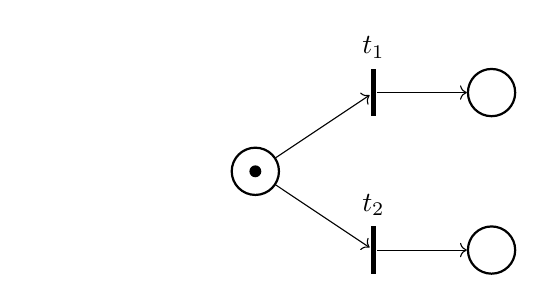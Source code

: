 \usetikzlibrary{positioning,fit,backgrounds,arrows,shapes,automata,petri,calc,bending}
\tikzset{
    place/.style={
        circle,
        thick,
        minimum size=6mm,
                draw
    },
    transitionV/.style={
        rectangle,
        thick,
        fill=black,
        minimum height=6mm,
        inner xsep=1pt
    }
}
\begin{tikzpicture}[]
%\draw[gray!30] (0,-3) grid (12,3);
%\node[gray!50] at (0,0) {0};

\node [place,colored tokens={black},label=above:$$] (p1) at (0,1){};
\node [place,colored tokens={},label=above:$$] (p2) at (3,2){};
\node [place,colored tokens={},label=above:$$] (p3) at (3,0){};

\node [transitionV,label=above:$t_1$] (t1) at (1.5,2){};
\node [transitionV,label=above:$t_2$] (t2) at (1.5,0){};


\draw (p1) edge[->] node[below] {$$} (t1);
\draw (p1) edge[->] node[below] {$$} (t2);
\draw (t1) edge[->] node[below] {$$} (p2);
\draw (t2) edge[->] node[below] {$$} (p3);


\end{tikzpicture}